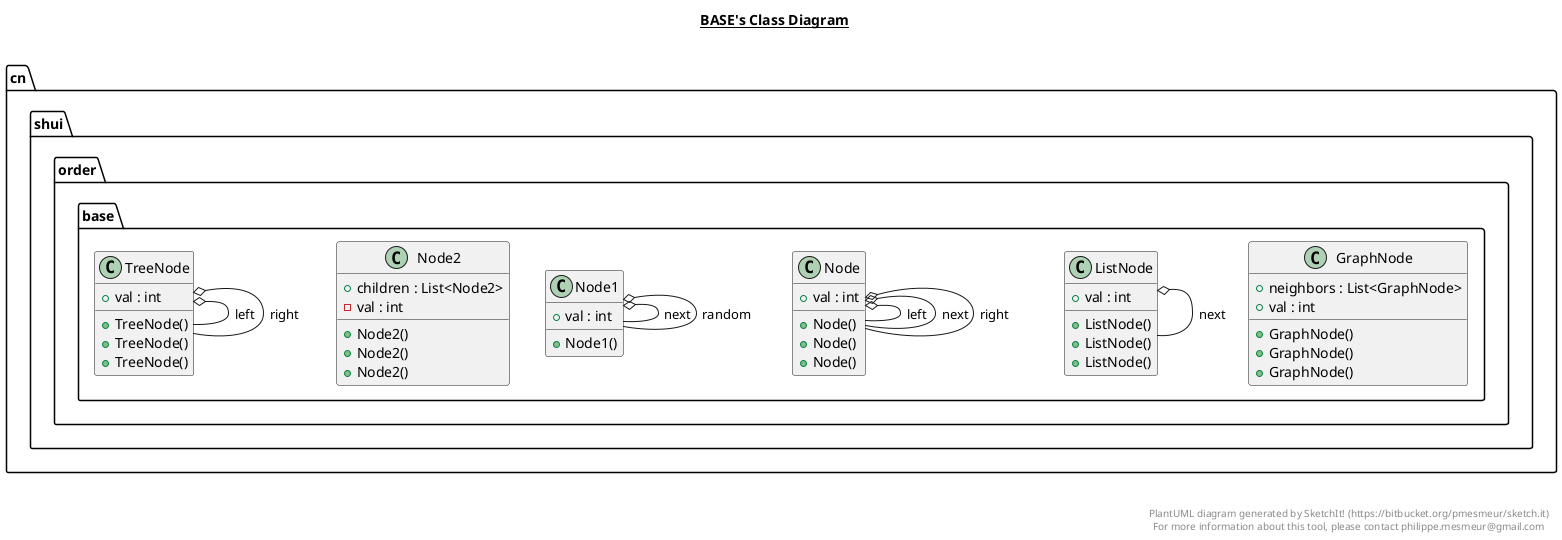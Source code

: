 @startuml

title __BASE's Class Diagram__\n

  namespace cn.shui.order {
    namespace base {
      class cn.shui.order.base.GraphNode {
          + neighbors : List<GraphNode>
          + val : int
          + GraphNode()
          + GraphNode()
          + GraphNode()
      }
    }
  }
  

  namespace cn.shui.order {
    namespace base {
      class cn.shui.order.base.ListNode {
          + val : int
          + ListNode()
          + ListNode()
          + ListNode()
      }
    }
  }
  

  namespace cn.shui.order {
    namespace base {
      class cn.shui.order.base.Node {
          + val : int
          + Node()
          + Node()
          + Node()
      }
    }
  }
  

  namespace cn.shui.order {
    namespace base {
      class cn.shui.order.base.Node1 {
          + val : int
          + Node1()
      }
    }
  }
  

  namespace cn.shui.order {
    namespace base {
      class cn.shui.order.base.Node2 {
          + children : List<Node2>
          - val : int
          + Node2()
          + Node2()
          + Node2()
      }
    }
  }
  

  namespace cn.shui.order {
    namespace base {
      class cn.shui.order.base.TreeNode {
          + val : int
          + TreeNode()
          + TreeNode()
          + TreeNode()
      }
    }
  }
  

  cn.shui.order.base.ListNode o-- cn.shui.order.base.ListNode : next
  cn.shui.order.base.Node o-- cn.shui.order.base.Node : left
  cn.shui.order.base.Node o-- cn.shui.order.base.Node : next
  cn.shui.order.base.Node o-- cn.shui.order.base.Node : right
  cn.shui.order.base.Node1 o-- cn.shui.order.base.Node1 : next
  cn.shui.order.base.Node1 o-- cn.shui.order.base.Node1 : random
  cn.shui.order.base.TreeNode o-- cn.shui.order.base.TreeNode : left
  cn.shui.order.base.TreeNode o-- cn.shui.order.base.TreeNode : right


right footer


PlantUML diagram generated by SketchIt! (https://bitbucket.org/pmesmeur/sketch.it)
For more information about this tool, please contact philippe.mesmeur@gmail.com
endfooter

@enduml
